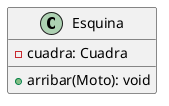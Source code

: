 @startuml
         class Esquina {
           - cuadra: Cuadra
           + arribar(Moto): void
        }
@enduml
